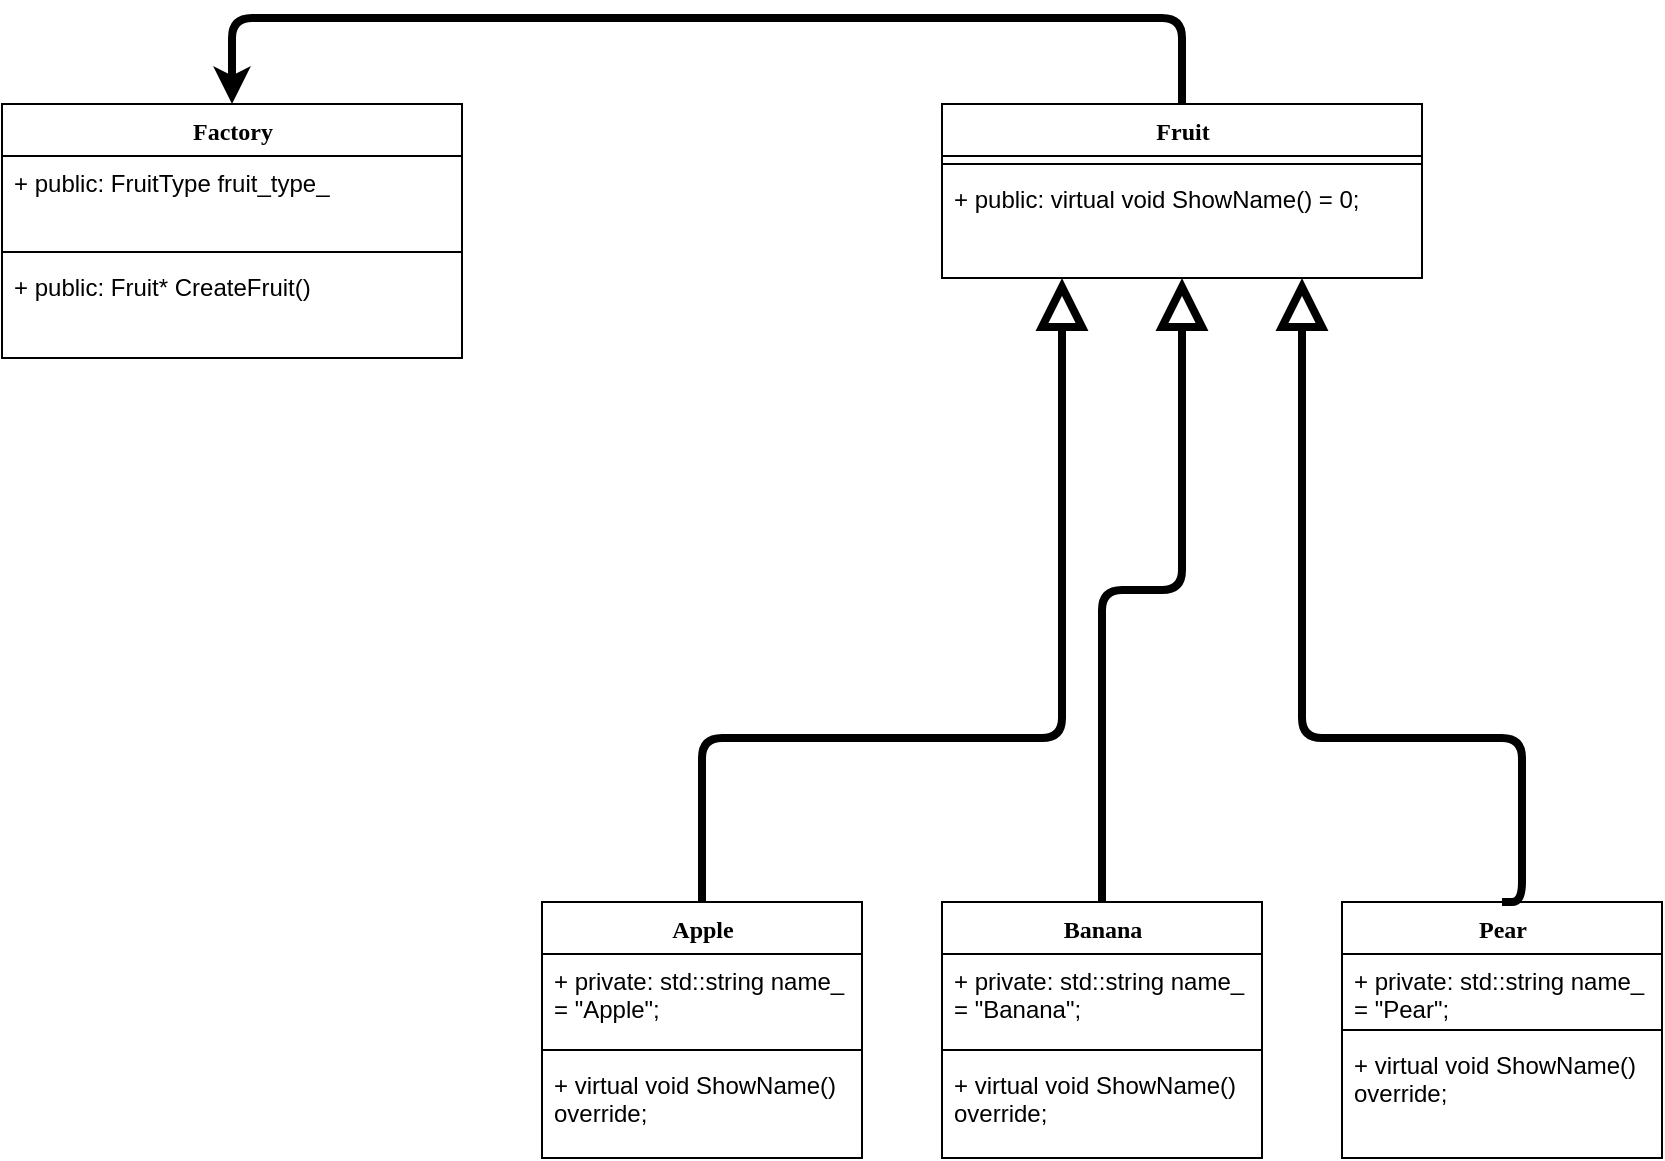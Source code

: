<mxfile>
    <diagram name="Page-1" id="9f46799a-70d6-7492-0946-bef42562c5a5">
        <mxGraphModel dx="1130" dy="790" grid="1" gridSize="10" guides="1" tooltips="1" connect="1" arrows="1" fold="1" page="1" pageScale="1" pageWidth="1100" pageHeight="850" background="none" math="0" shadow="0">
            <root>
                <mxCell id="0"/>
                <mxCell id="1" parent="0"/>
                <mxCell id="78961159f06e98e8-17" value="Factory" style="swimlane;html=1;fontStyle=1;align=center;verticalAlign=top;childLayout=stackLayout;horizontal=1;startSize=26;horizontalStack=0;resizeParent=1;resizeLast=0;collapsible=1;marginBottom=0;swimlaneFillColor=#ffffff;rounded=0;shadow=0;comic=0;labelBackgroundColor=none;strokeWidth=1;fillColor=none;fontFamily=Verdana;fontSize=12" parent="1" vertex="1">
                    <mxGeometry x="90" y="83" width="230" height="127" as="geometry"/>
                </mxCell>
                <mxCell id="78961159f06e98e8-21" value="+ public: FruitType fruit_type_" style="text;html=1;strokeColor=none;fillColor=none;align=left;verticalAlign=top;spacingLeft=4;spacingRight=4;whiteSpace=wrap;overflow=hidden;rotatable=0;points=[[0,0.5],[1,0.5]];portConstraint=eastwest;fontColor=#000000;" parent="78961159f06e98e8-17" vertex="1">
                    <mxGeometry y="26" width="230" height="44" as="geometry"/>
                </mxCell>
                <mxCell id="78961159f06e98e8-19" value="" style="line;html=1;strokeWidth=1;fillColor=none;align=left;verticalAlign=middle;spacingTop=-1;spacingLeft=3;spacingRight=3;rotatable=0;labelPosition=right;points=[];portConstraint=eastwest;" parent="78961159f06e98e8-17" vertex="1">
                    <mxGeometry y="70" width="230" height="8" as="geometry"/>
                </mxCell>
                <mxCell id="78961159f06e98e8-20" value="+ public: Fruit* CreateFruit()" style="text;html=1;strokeColor=none;fillColor=none;align=left;verticalAlign=top;spacingLeft=4;spacingRight=4;whiteSpace=wrap;overflow=hidden;rotatable=0;points=[[0,0.5],[1,0.5]];portConstraint=eastwest;fontColor=#000000;" parent="78961159f06e98e8-17" vertex="1">
                    <mxGeometry y="78" width="230" height="26" as="geometry"/>
                </mxCell>
                <mxCell id="78961159f06e98e8-43" value="Fruit" style="swimlane;html=1;fontStyle=1;align=center;verticalAlign=top;childLayout=stackLayout;horizontal=1;startSize=26;horizontalStack=0;resizeParent=1;resizeLast=0;collapsible=1;marginBottom=0;swimlaneFillColor=#ffffff;rounded=0;shadow=0;comic=0;labelBackgroundColor=none;strokeWidth=1;fillColor=none;fontFamily=Verdana;fontSize=12" parent="1" vertex="1">
                    <mxGeometry x="560" y="83" width="240" height="87" as="geometry"/>
                </mxCell>
                <mxCell id="78961159f06e98e8-51" value="" style="line;html=1;strokeWidth=1;fillColor=none;align=left;verticalAlign=middle;spacingTop=-1;spacingLeft=3;spacingRight=3;rotatable=0;labelPosition=right;points=[];portConstraint=eastwest;" parent="78961159f06e98e8-43" vertex="1">
                    <mxGeometry y="26" width="240" height="8" as="geometry"/>
                </mxCell>
                <mxCell id="78961159f06e98e8-52" value="+ public: virtual void ShowName() = 0;" style="text;html=1;strokeColor=none;fillColor=none;align=left;verticalAlign=top;spacingLeft=4;spacingRight=4;whiteSpace=wrap;overflow=hidden;rotatable=0;points=[[0,0.5],[1,0.5]];portConstraint=eastwest;fontColor=#000000;" parent="78961159f06e98e8-43" vertex="1">
                    <mxGeometry y="34" width="240" height="46" as="geometry"/>
                </mxCell>
                <mxCell id="78961159f06e98e8-128" style="edgeStyle=orthogonalEdgeStyle;html=1;labelBackgroundColor=none;startFill=0;startSize=8;endArrow=block;endFill=0;endSize=16;fontFamily=Verdana;fontSize=12;entryX=0.25;entryY=1;entryDx=0;entryDy=0;exitX=0.5;exitY=0;exitDx=0;exitDy=0;strokeWidth=4;" parent="1" source="78961159f06e98e8-82" target="78961159f06e98e8-43" edge="1">
                    <mxGeometry relative="1" as="geometry">
                        <Array as="points">
                            <mxPoint x="440" y="400"/>
                            <mxPoint x="620" y="400"/>
                        </Array>
                    </mxGeometry>
                </mxCell>
                <mxCell id="78961159f06e98e8-82" value="Apple" style="swimlane;html=1;fontStyle=1;align=center;verticalAlign=top;childLayout=stackLayout;horizontal=1;startSize=26;horizontalStack=0;resizeParent=1;resizeLast=0;collapsible=1;marginBottom=0;swimlaneFillColor=#ffffff;rounded=0;shadow=0;comic=0;labelBackgroundColor=none;strokeWidth=1;fillColor=none;fontFamily=Verdana;fontSize=12" parent="1" vertex="1">
                    <mxGeometry x="360" y="482" width="160" height="128" as="geometry"/>
                </mxCell>
                <mxCell id="78961159f06e98e8-83" value="+ private: std::string name_ = &quot;Apple&quot;;" style="text;html=1;strokeColor=none;fillColor=none;align=left;verticalAlign=top;spacingLeft=4;spacingRight=4;whiteSpace=wrap;overflow=hidden;rotatable=0;points=[[0,0.5],[1,0.5]];portConstraint=eastwest;fontColor=#000000;" parent="78961159f06e98e8-82" vertex="1">
                    <mxGeometry y="26" width="160" height="44" as="geometry"/>
                </mxCell>
                <mxCell id="78961159f06e98e8-90" value="" style="line;html=1;strokeWidth=1;fillColor=none;align=left;verticalAlign=middle;spacingTop=-1;spacingLeft=3;spacingRight=3;rotatable=0;labelPosition=right;points=[];portConstraint=eastwest;" parent="78961159f06e98e8-82" vertex="1">
                    <mxGeometry y="70" width="160" height="8" as="geometry"/>
                </mxCell>
                <mxCell id="78961159f06e98e8-91" value="+ virtual void ShowName() override;" style="text;html=1;strokeColor=none;fillColor=none;align=left;verticalAlign=top;spacingLeft=4;spacingRight=4;whiteSpace=wrap;overflow=hidden;rotatable=0;points=[[0,0.5],[1,0.5]];portConstraint=eastwest;fontColor=#000000;" parent="78961159f06e98e8-82" vertex="1">
                    <mxGeometry y="78" width="160" height="42" as="geometry"/>
                </mxCell>
                <mxCell id="78961159f06e98e8-127" style="edgeStyle=orthogonalEdgeStyle;html=1;labelBackgroundColor=none;startFill=0;startSize=8;endArrow=block;endFill=0;endSize=16;fontFamily=Verdana;fontSize=12;exitX=0.5;exitY=0;exitDx=0;exitDy=0;strokeWidth=4;" parent="1" source="78961159f06e98e8-95" target="78961159f06e98e8-43" edge="1">
                    <mxGeometry relative="1" as="geometry"/>
                </mxCell>
                <mxCell id="78961159f06e98e8-95" value="Banana" style="swimlane;html=1;fontStyle=1;align=center;verticalAlign=top;childLayout=stackLayout;horizontal=1;startSize=26;horizontalStack=0;resizeParent=1;resizeLast=0;collapsible=1;marginBottom=0;swimlaneFillColor=#ffffff;rounded=0;shadow=0;comic=0;labelBackgroundColor=none;strokeWidth=1;fillColor=none;fontFamily=Verdana;fontSize=12" parent="1" vertex="1">
                    <mxGeometry x="560" y="482" width="160" height="128" as="geometry"/>
                </mxCell>
                <mxCell id="78961159f06e98e8-96" value="+ private: std::string name_ = &quot;Banana&quot;;" style="text;html=1;strokeColor=none;fillColor=none;align=left;verticalAlign=top;spacingLeft=4;spacingRight=4;whiteSpace=wrap;overflow=hidden;rotatable=0;points=[[0,0.5],[1,0.5]];portConstraint=eastwest;fontColor=#000000;" parent="78961159f06e98e8-95" vertex="1">
                    <mxGeometry y="26" width="160" height="44" as="geometry"/>
                </mxCell>
                <mxCell id="78961159f06e98e8-103" value="" style="line;html=1;strokeWidth=1;fillColor=none;align=left;verticalAlign=middle;spacingTop=-1;spacingLeft=3;spacingRight=3;rotatable=0;labelPosition=right;points=[];portConstraint=eastwest;" parent="78961159f06e98e8-95" vertex="1">
                    <mxGeometry y="70" width="160" height="8" as="geometry"/>
                </mxCell>
                <mxCell id="78961159f06e98e8-104" value="+ virtual void ShowName() override;" style="text;html=1;strokeColor=none;fillColor=none;align=left;verticalAlign=top;spacingLeft=4;spacingRight=4;whiteSpace=wrap;overflow=hidden;rotatable=0;points=[[0,0.5],[1,0.5]];portConstraint=eastwest;fontColor=#000000;" parent="78961159f06e98e8-95" vertex="1">
                    <mxGeometry y="78" width="160" height="42" as="geometry"/>
                </mxCell>
                <mxCell id="78961159f06e98e8-126" style="edgeStyle=orthogonalEdgeStyle;html=1;labelBackgroundColor=none;startFill=0;startSize=8;endArrow=block;endFill=0;endSize=16;fontFamily=Verdana;fontSize=12;entryX=0.75;entryY=1;entryDx=0;entryDy=0;exitX=0.5;exitY=0;exitDx=0;exitDy=0;strokeWidth=4;" parent="1" source="78961159f06e98e8-108" target="78961159f06e98e8-43" edge="1">
                    <mxGeometry relative="1" as="geometry">
                        <Array as="points">
                            <mxPoint x="850" y="482"/>
                            <mxPoint x="850" y="400"/>
                            <mxPoint x="740" y="400"/>
                        </Array>
                    </mxGeometry>
                </mxCell>
                <mxCell id="78961159f06e98e8-108" value="Pear" style="swimlane;html=1;fontStyle=1;align=center;verticalAlign=top;childLayout=stackLayout;horizontal=1;startSize=26;horizontalStack=0;resizeParent=1;resizeLast=0;collapsible=1;marginBottom=0;swimlaneFillColor=#ffffff;rounded=0;shadow=0;comic=0;labelBackgroundColor=none;strokeWidth=1;fillColor=none;fontFamily=Verdana;fontSize=12" parent="1" vertex="1">
                    <mxGeometry x="760" y="482" width="160" height="128" as="geometry"/>
                </mxCell>
                <mxCell id="78961159f06e98e8-109" value="+ private: std::string name_ = &quot;Pear&quot;;" style="text;html=1;strokeColor=none;fillColor=none;align=left;verticalAlign=top;spacingLeft=4;spacingRight=4;whiteSpace=wrap;overflow=hidden;rotatable=0;points=[[0,0.5],[1,0.5]];portConstraint=eastwest;fontColor=#000000;" parent="78961159f06e98e8-108" vertex="1">
                    <mxGeometry y="26" width="160" height="34" as="geometry"/>
                </mxCell>
                <mxCell id="78961159f06e98e8-116" value="" style="line;html=1;strokeWidth=1;fillColor=none;align=left;verticalAlign=middle;spacingTop=-1;spacingLeft=3;spacingRight=3;rotatable=0;labelPosition=right;points=[];portConstraint=eastwest;" parent="78961159f06e98e8-108" vertex="1">
                    <mxGeometry y="60" width="160" height="8" as="geometry"/>
                </mxCell>
                <mxCell id="78961159f06e98e8-120" value="+ virtual void ShowName() override;" style="text;html=1;strokeColor=none;fillColor=none;align=left;verticalAlign=top;spacingLeft=4;spacingRight=4;whiteSpace=wrap;overflow=hidden;rotatable=0;points=[[0,0.5],[1,0.5]];portConstraint=eastwest;fontColor=#000000;" parent="78961159f06e98e8-108" vertex="1">
                    <mxGeometry y="68" width="160" height="42" as="geometry"/>
                </mxCell>
                <mxCell id="2" value="" style="endArrow=classic;html=1;exitX=0.5;exitY=0;exitDx=0;exitDy=0;entryX=0.5;entryY=0;entryDx=0;entryDy=0;strokeWidth=4;" edge="1" parent="1" source="78961159f06e98e8-43" target="78961159f06e98e8-17">
                    <mxGeometry width="50" height="50" relative="1" as="geometry">
                        <mxPoint x="590" y="40" as="sourcePoint"/>
                        <mxPoint x="180" y="60" as="targetPoint"/>
                        <Array as="points">
                            <mxPoint x="680" y="40"/>
                            <mxPoint x="205" y="40"/>
                        </Array>
                    </mxGeometry>
                </mxCell>
            </root>
        </mxGraphModel>
    </diagram>
</mxfile>